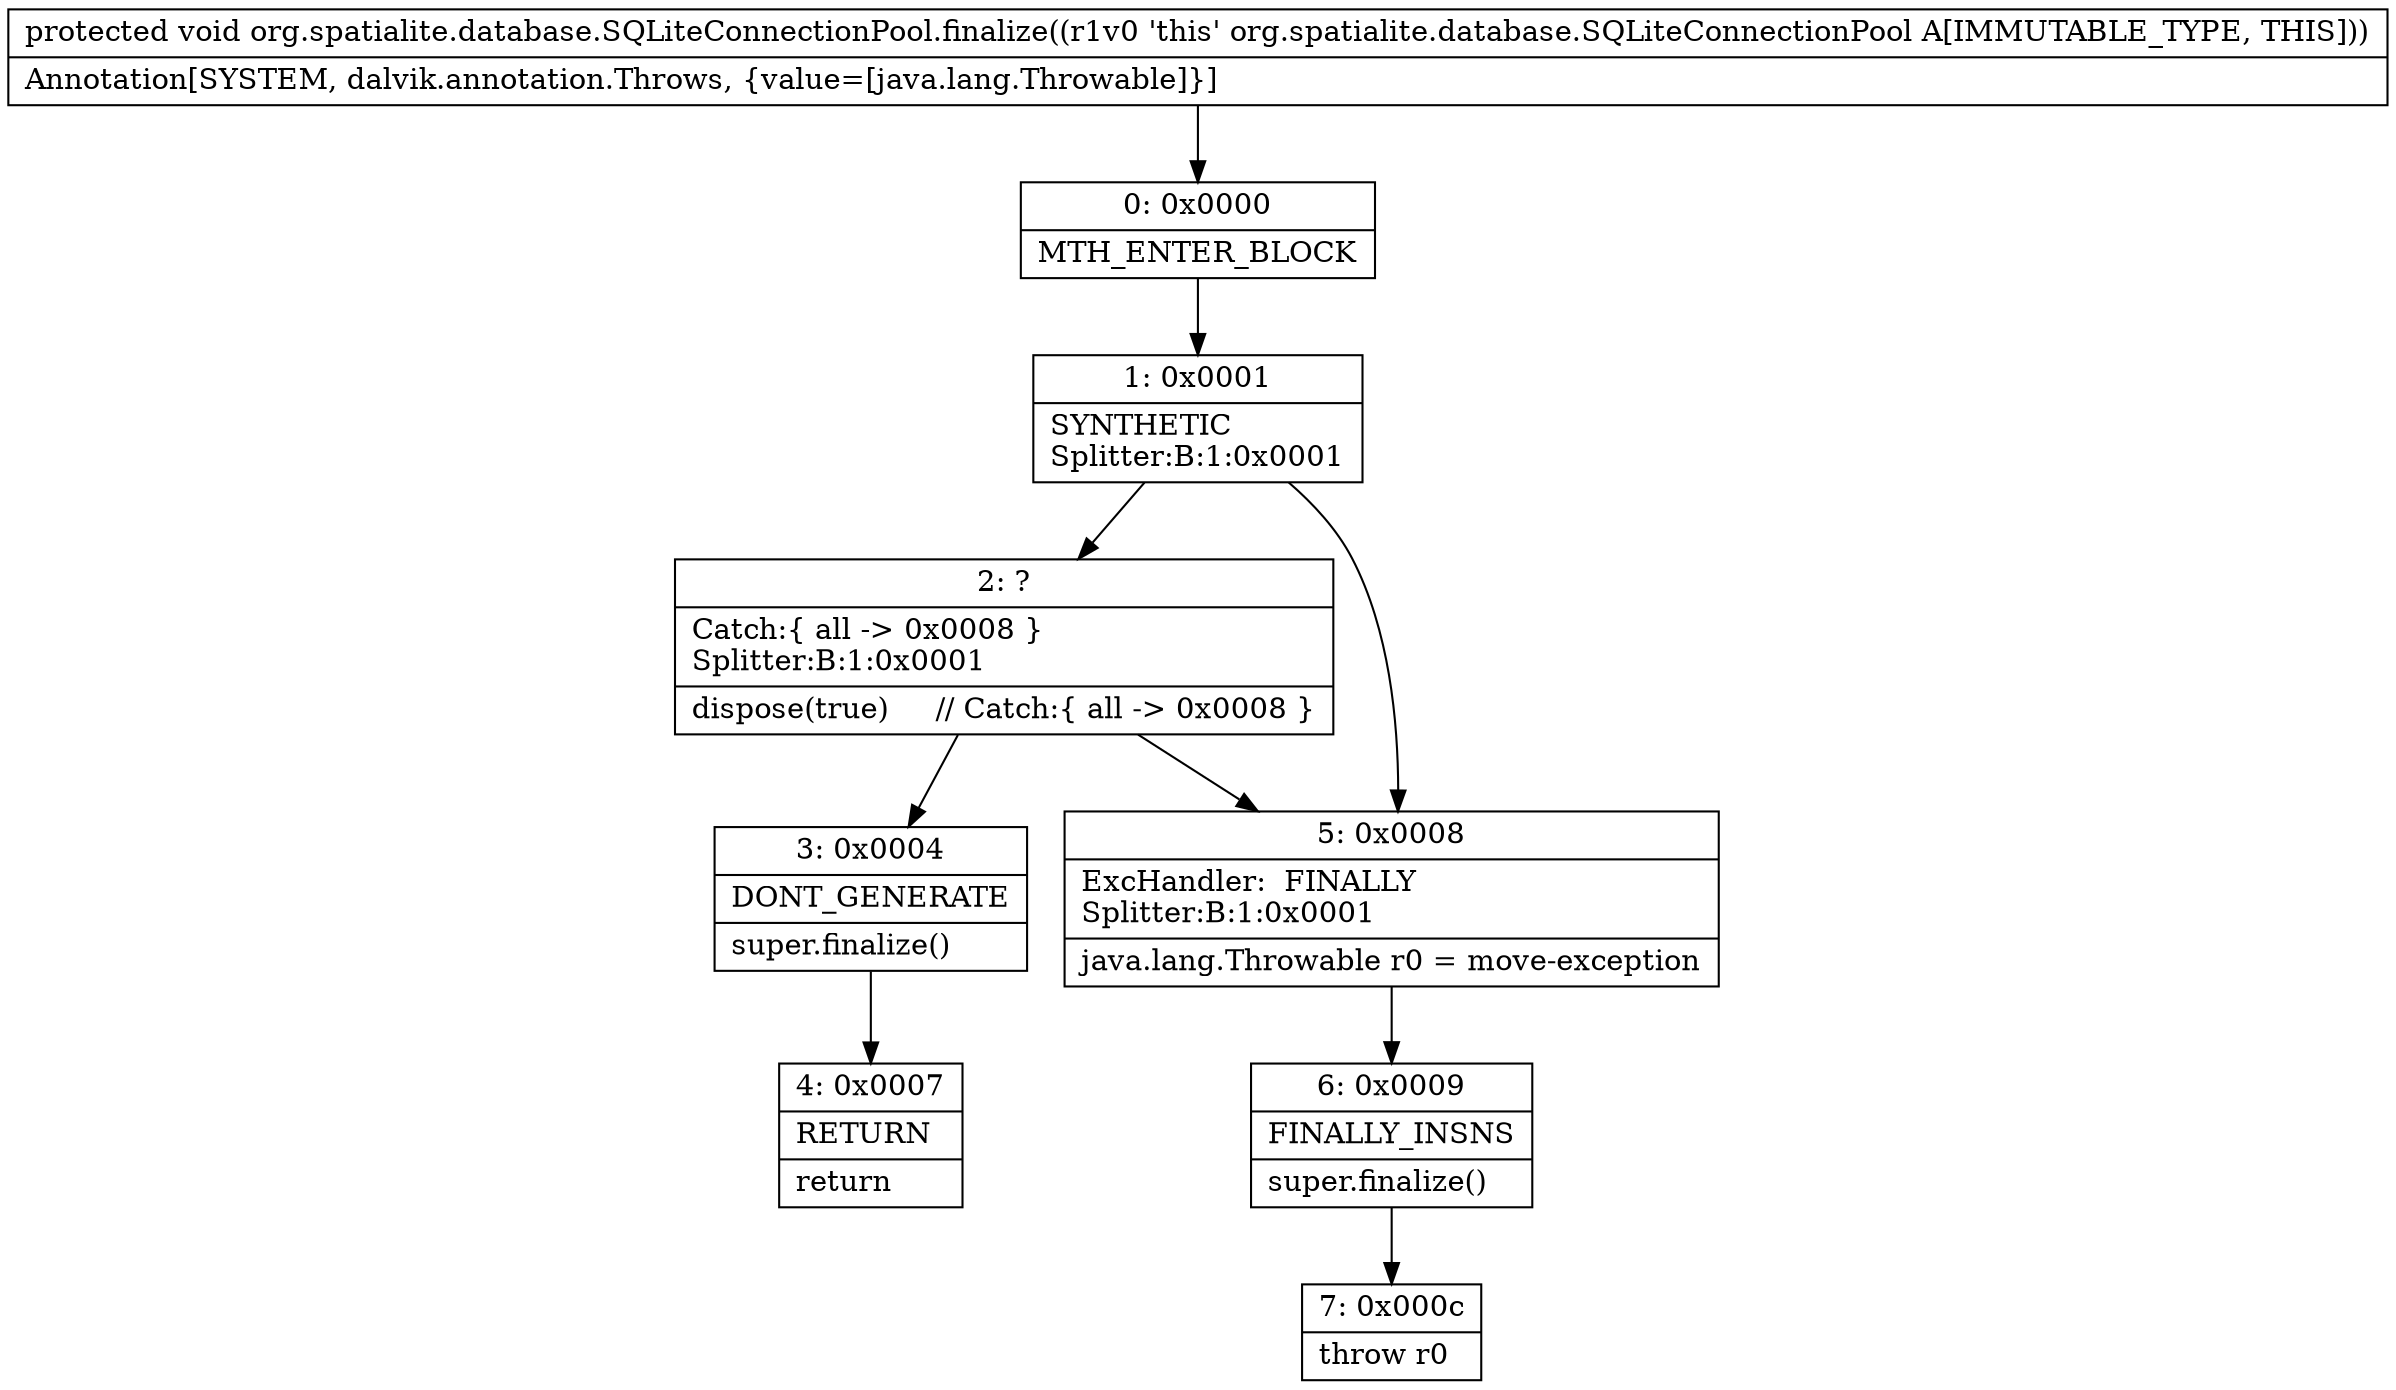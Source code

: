 digraph "CFG fororg.spatialite.database.SQLiteConnectionPool.finalize()V" {
Node_0 [shape=record,label="{0\:\ 0x0000|MTH_ENTER_BLOCK\l}"];
Node_1 [shape=record,label="{1\:\ 0x0001|SYNTHETIC\lSplitter:B:1:0x0001\l}"];
Node_2 [shape=record,label="{2\:\ ?|Catch:\{ all \-\> 0x0008 \}\lSplitter:B:1:0x0001\l|dispose(true)     \/\/ Catch:\{ all \-\> 0x0008 \}\l}"];
Node_3 [shape=record,label="{3\:\ 0x0004|DONT_GENERATE\l|super.finalize()\l}"];
Node_4 [shape=record,label="{4\:\ 0x0007|RETURN\l|return\l}"];
Node_5 [shape=record,label="{5\:\ 0x0008|ExcHandler:  FINALLY\lSplitter:B:1:0x0001\l|java.lang.Throwable r0 = move\-exception\l}"];
Node_6 [shape=record,label="{6\:\ 0x0009|FINALLY_INSNS\l|super.finalize()\l}"];
Node_7 [shape=record,label="{7\:\ 0x000c|throw r0\l}"];
MethodNode[shape=record,label="{protected void org.spatialite.database.SQLiteConnectionPool.finalize((r1v0 'this' org.spatialite.database.SQLiteConnectionPool A[IMMUTABLE_TYPE, THIS]))  | Annotation[SYSTEM, dalvik.annotation.Throws, \{value=[java.lang.Throwable]\}]\l}"];
MethodNode -> Node_0;
Node_0 -> Node_1;
Node_1 -> Node_2;
Node_1 -> Node_5;
Node_2 -> Node_3;
Node_2 -> Node_5;
Node_3 -> Node_4;
Node_5 -> Node_6;
Node_6 -> Node_7;
}

